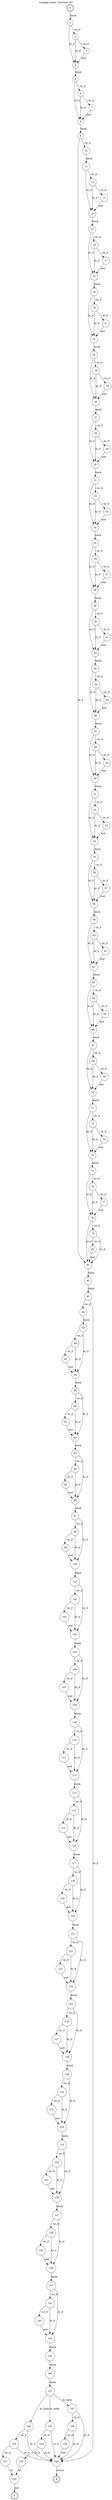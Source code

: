 digraph finite_state_machine {
    label = "mozjpeg.wasm - function 187"
    labelloc =  t
    labelfontsize = 16
    labelfontcolor = black
    labelfontname = "Helvetica"
    node [shape = doublecircle]; 0 E R ;
    node [shape = circle];
    0 -> 1[label="block"];
    1 -> 2[label="~br_if"];
    1 -> 4[label="br_if"];
    2 -> 3[label="~br_if"];
    2 -> 4[label="br_if"];
    3 -> 4[label="end"];
    4 -> 5[label="block"];
    5 -> 6[label="~br_if"];
    5 -> 8[label="br_if"];
    6 -> 7[label="~br_if"];
    6 -> 8[label="br_if"];
    7 -> 8[label="end"];
    8 -> 9[label="block"];
    9 -> 10[label="~br_if"];
    9 -> 81[label="br_if"];
    10 -> 11[label="block"];
    11 -> 12[label="~br_if"];
    11 -> 14[label="br_if"];
    12 -> 13[label="~br_if"];
    12 -> 14[label="br_if"];
    13 -> 14[label="end"];
    14 -> 15[label="block"];
    15 -> 16[label="~br_if"];
    15 -> 18[label="br_if"];
    16 -> 17[label="~br_if"];
    16 -> 18[label="br_if"];
    17 -> 18[label="end"];
    18 -> 19[label="block"];
    19 -> 20[label="~br_if"];
    19 -> 22[label="br_if"];
    20 -> 21[label="~br_if"];
    20 -> 22[label="br_if"];
    21 -> 22[label="end"];
    22 -> 23[label="block"];
    23 -> 24[label="~br_if"];
    23 -> 26[label="br_if"];
    24 -> 25[label="~br_if"];
    24 -> 26[label="br_if"];
    25 -> 26[label="end"];
    26 -> 27[label="block"];
    27 -> 28[label="~br_if"];
    27 -> 30[label="br_if"];
    28 -> 29[label="~br_if"];
    28 -> 30[label="br_if"];
    29 -> 30[label="end"];
    30 -> 31[label="block"];
    31 -> 32[label="~br_if"];
    31 -> 34[label="br_if"];
    32 -> 33[label="~br_if"];
    32 -> 34[label="br_if"];
    33 -> 34[label="end"];
    34 -> 35[label="block"];
    35 -> 36[label="~br_if"];
    35 -> 38[label="br_if"];
    36 -> 37[label="~br_if"];
    36 -> 38[label="br_if"];
    37 -> 38[label="end"];
    38 -> 39[label="block"];
    39 -> 40[label="~br_if"];
    39 -> 42[label="br_if"];
    40 -> 41[label="~br_if"];
    40 -> 42[label="br_if"];
    41 -> 42[label="end"];
    42 -> 43[label="block"];
    43 -> 44[label="~br_if"];
    43 -> 46[label="br_if"];
    44 -> 45[label="~br_if"];
    44 -> 46[label="br_if"];
    45 -> 46[label="end"];
    46 -> 47[label="block"];
    47 -> 48[label="~br_if"];
    47 -> 50[label="br_if"];
    48 -> 49[label="~br_if"];
    48 -> 50[label="br_if"];
    49 -> 50[label="end"];
    50 -> 51[label="block"];
    51 -> 52[label="~br_if"];
    51 -> 54[label="br_if"];
    52 -> 53[label="~br_if"];
    52 -> 54[label="br_if"];
    53 -> 54[label="end"];
    54 -> 55[label="block"];
    55 -> 56[label="~br_if"];
    55 -> 58[label="br_if"];
    56 -> 57[label="~br_if"];
    56 -> 58[label="br_if"];
    57 -> 58[label="end"];
    58 -> 59[label="block"];
    59 -> 60[label="~br_if"];
    59 -> 62[label="br_if"];
    60 -> 61[label="~br_if"];
    60 -> 62[label="br_if"];
    61 -> 62[label="end"];
    62 -> 63[label="block"];
    63 -> 64[label="~br_if"];
    63 -> 66[label="br_if"];
    64 -> 65[label="~br_if"];
    64 -> 66[label="br_if"];
    65 -> 66[label="end"];
    66 -> 67[label="block"];
    67 -> 68[label="~br_if"];
    67 -> 70[label="br_if"];
    68 -> 69[label="~br_if"];
    68 -> 70[label="br_if"];
    69 -> 70[label="end"];
    70 -> 71[label="block"];
    71 -> 72[label="~br_if"];
    71 -> 74[label="br_if"];
    72 -> 73[label="~br_if"];
    72 -> 74[label="br_if"];
    73 -> 74[label="end"];
    74 -> 75[label="block"];
    75 -> 76[label="~br_if"];
    75 -> 78[label="br_if"];
    76 -> 77[label="~br_if"];
    76 -> 78[label="br_if"];
    77 -> 78[label="end"];
    78 -> 79[label="~br_if"];
    78 -> 81[label="br_if"];
    79 -> 80[label="~br_if"];
    79 -> 81[label="br_if"];
    80 -> 81[label="end"];
    81 -> 82[label="block"];
    82 -> 83[label="block"];
    83 -> 84[label="~br_if"];
    83 -> 160[label="br_if"];
    84 -> 85[label="block"];
    85 -> 86[label="~br_if"];
    85 -> 88[label="br_if"];
    86 -> 87[label="~br_if"];
    86 -> 88[label="br_if"];
    87 -> 88[label="end"];
    88 -> 89[label="block"];
    89 -> 90[label="~br_if"];
    89 -> 92[label="br_if"];
    90 -> 91[label="~br_if"];
    90 -> 92[label="br_if"];
    91 -> 92[label="end"];
    92 -> 93[label="block"];
    93 -> 94[label="~br_if"];
    93 -> 96[label="br_if"];
    94 -> 95[label="~br_if"];
    94 -> 96[label="br_if"];
    95 -> 96[label="end"];
    96 -> 97[label="block"];
    97 -> 98[label="~br_if"];
    97 -> 100[label="br_if"];
    98 -> 99[label="~br_if"];
    98 -> 100[label="br_if"];
    99 -> 100[label="end"];
    100 -> 101[label="block"];
    101 -> 102[label="~br_if"];
    101 -> 104[label="br_if"];
    102 -> 103[label="~br_if"];
    102 -> 104[label="br_if"];
    103 -> 104[label="end"];
    104 -> 105[label="block"];
    105 -> 106[label="~br_if"];
    105 -> 108[label="br_if"];
    106 -> 107[label="~br_if"];
    106 -> 108[label="br_if"];
    107 -> 108[label="end"];
    108 -> 109[label="block"];
    109 -> 110[label="~br_if"];
    109 -> 112[label="br_if"];
    110 -> 111[label="~br_if"];
    110 -> 112[label="br_if"];
    111 -> 112[label="end"];
    112 -> 113[label="block"];
    113 -> 114[label="~br_if"];
    113 -> 116[label="br_if"];
    114 -> 115[label="~br_if"];
    114 -> 116[label="br_if"];
    115 -> 116[label="end"];
    116 -> 117[label="block"];
    117 -> 118[label="~br_if"];
    117 -> 120[label="br_if"];
    118 -> 119[label="~br_if"];
    118 -> 120[label="br_if"];
    119 -> 120[label="end"];
    120 -> 121[label="block"];
    121 -> 122[label="~br_if"];
    121 -> 124[label="br_if"];
    122 -> 123[label="~br_if"];
    122 -> 124[label="br_if"];
    123 -> 124[label="end"];
    124 -> 125[label="block"];
    125 -> 126[label="~br_if"];
    125 -> 128[label="br_if"];
    126 -> 127[label="~br_if"];
    126 -> 128[label="br_if"];
    127 -> 128[label="end"];
    128 -> 129[label="block"];
    129 -> 130[label="~br_if"];
    129 -> 132[label="br_if"];
    130 -> 131[label="~br_if"];
    130 -> 132[label="br_if"];
    131 -> 132[label="end"];
    132 -> 133[label="block"];
    133 -> 134[label="~br_if"];
    133 -> 136[label="br_if"];
    134 -> 135[label="~br_if"];
    134 -> 136[label="br_if"];
    135 -> 136[label="end"];
    136 -> 137[label="block"];
    137 -> 138[label="~br_if"];
    137 -> 140[label="br_if"];
    138 -> 139[label="~br_if"];
    138 -> 140[label="br_if"];
    139 -> 140[label="end"];
    140 -> 141[label="block"];
    141 -> 142[label="~br_if"];
    141 -> 144[label="br_if"];
    142 -> 143[label="~br_if"];
    142 -> 144[label="br_if"];
    143 -> 144[label="end"];
    144 -> 145[label="block"];
    145 -> 146[label="block"];
    146 -> 147[label="block"];
    147 -> 149[label="br_table"];
    147 -> 157[label="br_table"];
    147 -> 153[label="br_table"];
    149 -> 150[label="~br_if"];
    149 -> 160[label="br_if"];
    150 -> 151[label="~br_if"];
    150 -> 160[label="br_if"];
    151 -> 162[label="br"];
    153 -> 154[label="~br_if"];
    153 -> 160[label="br_if"];
    154 -> 155[label="~br_if"];
    154 -> 160[label="br_if"];
    155 -> 162[label="br"];
    157 -> 158[label="~br_if"];
    157 -> 160[label="br_if"];
    158 -> 159[label="~br_if"];
    158 -> 160[label="br_if"];
    159 -> 160[label="end"];
    160 -> R[label="return"];
    162 -> E[label="end"];
}

